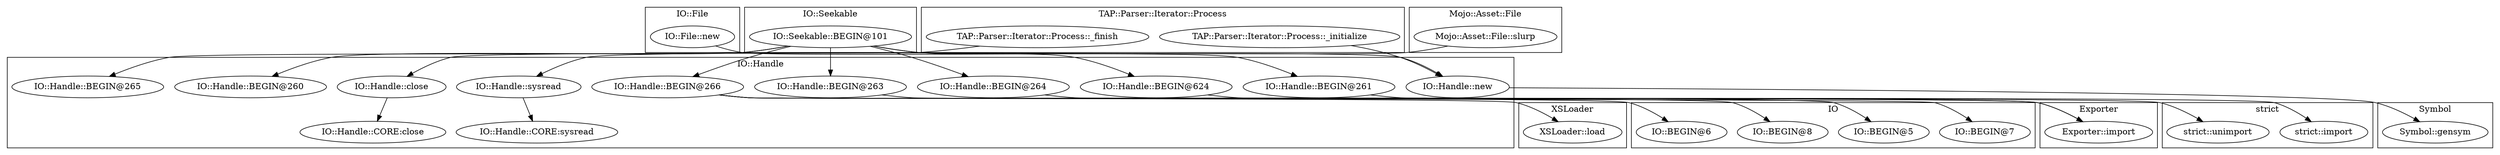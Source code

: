 digraph {
graph [overlap=false]
subgraph cluster_Symbol {
	label="Symbol";
	"Symbol::gensym";
}
subgraph cluster_IO_File {
	label="IO::File";
	"IO::File::new";
}
subgraph cluster_strict {
	label="strict";
	"strict::import";
	"strict::unimport";
}
subgraph cluster_XSLoader {
	label="XSLoader";
	"XSLoader::load";
}
subgraph cluster_IO_Handle {
	label="IO::Handle";
	"IO::Handle::BEGIN@260";
	"IO::Handle::BEGIN@266";
	"IO::Handle::CORE:sysread";
	"IO::Handle::BEGIN@263";
	"IO::Handle::CORE:close";
	"IO::Handle::close";
	"IO::Handle::BEGIN@624";
	"IO::Handle::new";
	"IO::Handle::BEGIN@264";
	"IO::Handle::BEGIN@261";
	"IO::Handle::sysread";
	"IO::Handle::BEGIN@265";
}
subgraph cluster_Exporter {
	label="Exporter";
	"Exporter::import";
}
subgraph cluster_IO_Seekable {
	label="IO::Seekable";
	"IO::Seekable::BEGIN@101";
}
subgraph cluster_IO {
	label="IO";
	"IO::BEGIN@7";
	"IO::BEGIN@5";
	"IO::BEGIN@8";
	"IO::BEGIN@6";
}
subgraph cluster_TAP_Parser_Iterator_Process {
	label="TAP::Parser::Iterator::Process";
	"TAP::Parser::Iterator::Process::_initialize";
	"TAP::Parser::Iterator::Process::_finish";
}
subgraph cluster_Mojo_Asset_File {
	label="Mojo::Asset::File";
	"Mojo::Asset::File::slurp";
}
"IO::Handle::sysread" -> "IO::Handle::CORE:sysread";
"IO::Seekable::BEGIN@101" -> "IO::Handle::BEGIN@266";
"IO::Handle::BEGIN@263" -> "Exporter::import";
"IO::Handle::BEGIN@264" -> "Exporter::import";
"IO::Handle::BEGIN@266" -> "IO::BEGIN@6";
"IO::Seekable::BEGIN@101" -> "IO::Handle::BEGIN@260";
"IO::Seekable::BEGIN@101" -> "IO::Handle::BEGIN@261";
"IO::Handle::BEGIN@266" -> "IO::BEGIN@5";
"IO::Handle::BEGIN@266" -> "XSLoader::load";
"IO::Seekable::BEGIN@101" -> "IO::Handle::BEGIN@265";
"IO::Handle::BEGIN@266" -> "IO::BEGIN@7";
"IO::Handle::BEGIN@624" -> "strict::unimport";
"IO::Handle::close" -> "IO::Handle::CORE:close";
"IO::Seekable::BEGIN@101" -> "IO::Handle::BEGIN@263";
"IO::Seekable::BEGIN@101" -> "IO::Handle::BEGIN@624";
"IO::File::new" -> "IO::Handle::new";
"TAP::Parser::Iterator::Process::_initialize" -> "IO::Handle::new";
"IO::Handle::new" -> "Symbol::gensym";
"Mojo::Asset::File::slurp" -> "IO::Handle::sysread";
"IO::Seekable::BEGIN@101" -> "IO::Handle::BEGIN@264";
"IO::Handle::BEGIN@266" -> "IO::BEGIN@8";
"TAP::Parser::Iterator::Process::_finish" -> "IO::Handle::close";
"IO::Handle::BEGIN@261" -> "strict::import";
}
